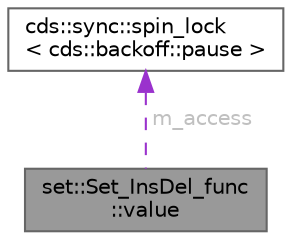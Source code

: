 digraph "set::Set_InsDel_func::value"
{
 // LATEX_PDF_SIZE
  bgcolor="transparent";
  edge [fontname=Helvetica,fontsize=10,labelfontname=Helvetica,labelfontsize=10];
  node [fontname=Helvetica,fontsize=10,shape=box,height=0.2,width=0.4];
  Node1 [id="Node000001",label="set::Set_InsDel_func\l::value",height=0.2,width=0.4,color="gray40", fillcolor="grey60", style="filled", fontcolor="black",tooltip=" "];
  Node2 -> Node1 [id="edge2_Node000001_Node000002",dir="back",color="darkorchid3",style="dashed",tooltip=" ",label=" m_access",fontcolor="grey" ];
  Node2 [id="Node000002",label="cds::sync::spin_lock\l\< cds::backoff::pause \>",height=0.2,width=0.4,color="gray40", fillcolor="white", style="filled",URL="$classcds_1_1sync_1_1spin__lock.html",tooltip=" "];
}
